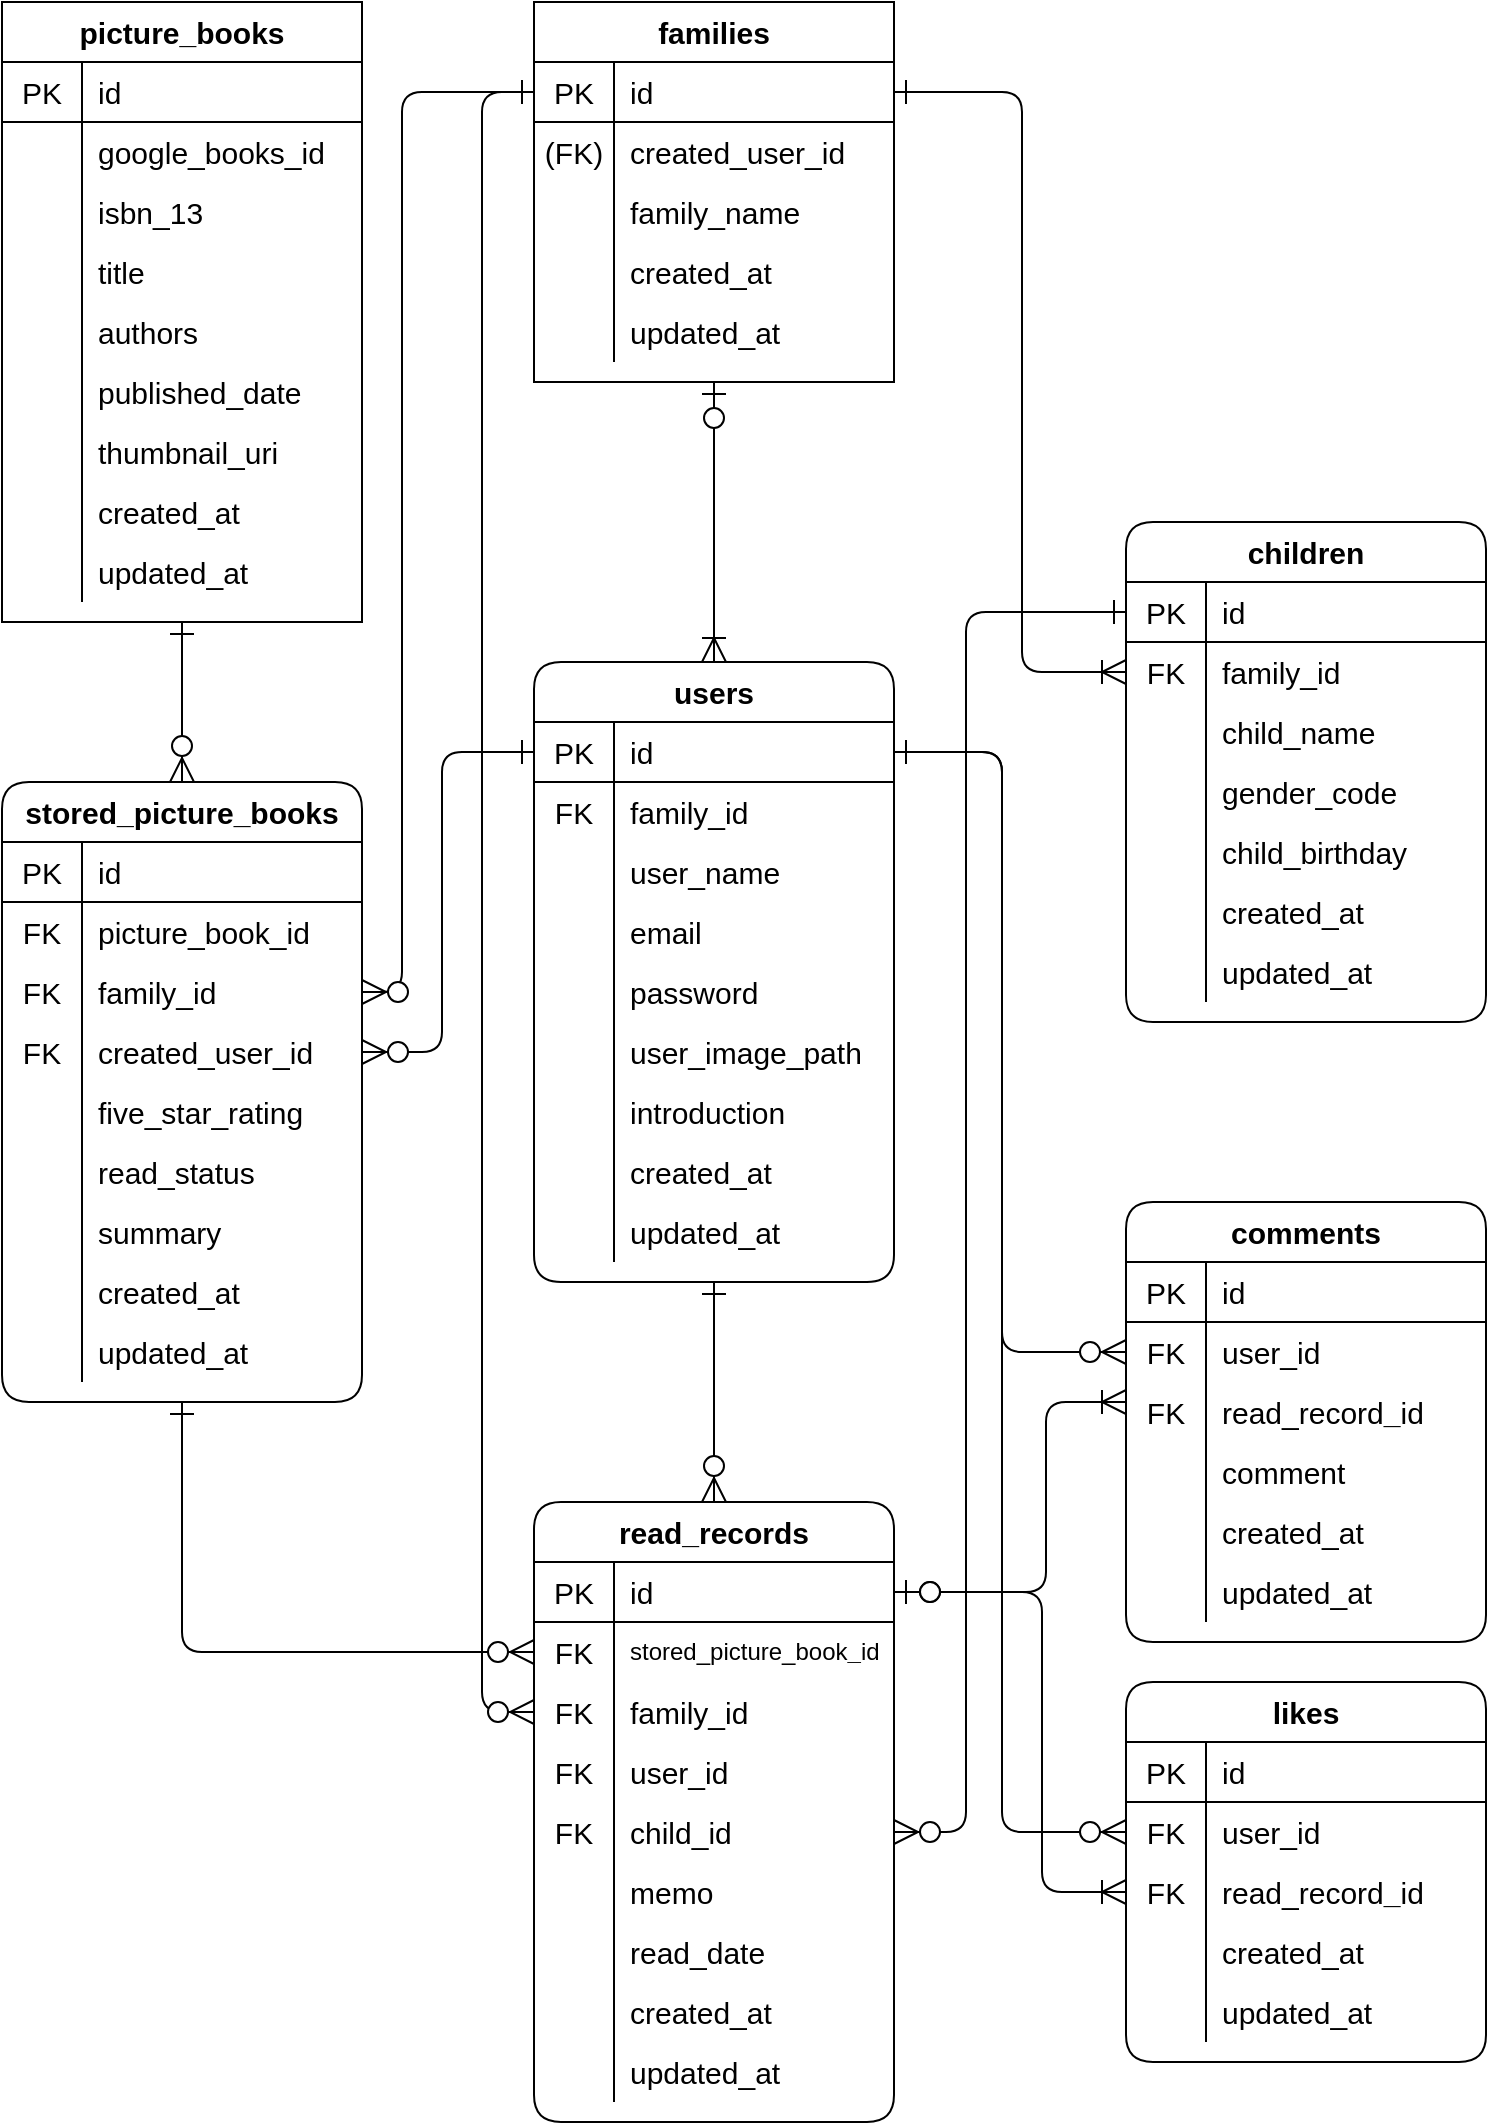 <mxfile version="13.10.0" type="embed">
    <diagram id="hHyzIJQCbXKLRy_B1_yv" name="ページ1">
        <mxGraphModel dx="930" dy="859" grid="1" gridSize="10" guides="1" tooltips="1" connect="1" arrows="1" fold="1" page="1" pageScale="1" pageWidth="827" pageHeight="1169" math="0" shadow="0">
            <root>
                <mxCell id="0"/>
                <mxCell id="1" parent="0"/>
                <mxCell id="288" style="edgeStyle=elbowEdgeStyle;orthogonalLoop=1;jettySize=auto;html=1;startArrow=ERone;startFill=0;endArrow=ERzeroToMany;endFill=1;fontSize=15;endSize=10;startSize=10;" edge="1" parent="1" source="134" target="285">
                    <mxGeometry relative="1" as="geometry">
                        <mxPoint x="300" y="90" as="sourcePoint"/>
                        <mxPoint x="340" y="790" as="targetPoint"/>
                        <Array as="points">
                            <mxPoint x="280" y="500"/>
                        </Array>
                    </mxGeometry>
                </mxCell>
                <mxCell id="133" value="families" style="shape=table;html=1;whiteSpace=wrap;startSize=30;container=1;collapsible=0;childLayout=tableLayout;fixedRows=1;rowLines=0;fontStyle=1;align=center;fontSize=15;rounded=0;" parent="1" vertex="1">
                    <mxGeometry x="306" y="40" width="180" height="190" as="geometry"/>
                </mxCell>
                <mxCell id="134" value="" style="shape=partialRectangle;html=1;whiteSpace=wrap;collapsible=0;dropTarget=0;pointerEvents=0;fillColor=none;top=0;left=0;bottom=1;right=0;points=[[0,0.5],[1,0.5]];portConstraint=eastwest;fontSize=15;rounded=1;" parent="133" vertex="1">
                    <mxGeometry y="30" width="180" height="30" as="geometry"/>
                </mxCell>
                <mxCell id="135" value="PK" style="shape=partialRectangle;html=1;whiteSpace=wrap;connectable=0;fillColor=none;top=0;left=0;bottom=0;right=0;overflow=hidden;fontSize=15;rounded=1;" parent="134" vertex="1">
                    <mxGeometry width="40" height="30" as="geometry"/>
                </mxCell>
                <mxCell id="136" value="id" style="shape=partialRectangle;html=1;whiteSpace=wrap;connectable=0;fillColor=none;top=0;left=0;bottom=0;right=0;align=left;spacingLeft=6;overflow=hidden;fontSize=15;rounded=1;" parent="134" vertex="1">
                    <mxGeometry x="40" width="140" height="30" as="geometry"/>
                </mxCell>
                <mxCell id="212" style="shape=partialRectangle;html=1;whiteSpace=wrap;collapsible=0;dropTarget=0;pointerEvents=0;fillColor=none;top=0;left=0;bottom=0;right=0;points=[[0,0.5],[1,0.5]];portConstraint=eastwest;fontSize=15;rounded=1;" parent="133" vertex="1">
                    <mxGeometry y="60" width="180" height="30" as="geometry"/>
                </mxCell>
                <mxCell id="213" value="&lt;span&gt;(FK)&lt;/span&gt;" style="shape=partialRectangle;html=1;whiteSpace=wrap;connectable=0;fillColor=none;top=0;left=0;bottom=0;right=0;overflow=hidden;fontSize=15;rounded=1;" parent="212" vertex="1">
                    <mxGeometry width="40" height="30" as="geometry"/>
                </mxCell>
                <mxCell id="214" value="created_user_id" style="shape=partialRectangle;html=1;whiteSpace=wrap;connectable=0;fillColor=none;top=0;left=0;bottom=0;right=0;align=left;spacingLeft=6;overflow=hidden;fontSize=15;rounded=1;" parent="212" vertex="1">
                    <mxGeometry x="40" width="140" height="30" as="geometry"/>
                </mxCell>
                <mxCell id="137" value="" style="shape=partialRectangle;html=1;whiteSpace=wrap;collapsible=0;dropTarget=0;pointerEvents=0;fillColor=none;top=0;left=0;bottom=0;right=0;points=[[0,0.5],[1,0.5]];portConstraint=eastwest;fontSize=15;rounded=1;" parent="133" vertex="1">
                    <mxGeometry y="90" width="180" height="30" as="geometry"/>
                </mxCell>
                <mxCell id="138" value="" style="shape=partialRectangle;html=1;whiteSpace=wrap;connectable=0;fillColor=none;top=0;left=0;bottom=0;right=0;overflow=hidden;fontSize=15;rounded=1;" parent="137" vertex="1">
                    <mxGeometry width="40" height="30" as="geometry"/>
                </mxCell>
                <mxCell id="139" value="family_name" style="shape=partialRectangle;html=1;whiteSpace=wrap;connectable=0;fillColor=none;top=0;left=0;bottom=0;right=0;align=left;spacingLeft=6;overflow=hidden;fontSize=15;rounded=1;" parent="137" vertex="1">
                    <mxGeometry x="40" width="140" height="30" as="geometry"/>
                </mxCell>
                <mxCell id="152" style="shape=partialRectangle;html=1;whiteSpace=wrap;collapsible=0;dropTarget=0;pointerEvents=0;fillColor=none;top=0;left=0;bottom=0;right=0;points=[[0,0.5],[1,0.5]];portConstraint=eastwest;fontSize=15;rounded=1;" parent="133" vertex="1">
                    <mxGeometry y="120" width="180" height="30" as="geometry"/>
                </mxCell>
                <mxCell id="153" style="shape=partialRectangle;html=1;whiteSpace=wrap;connectable=0;fillColor=none;top=0;left=0;bottom=0;right=0;overflow=hidden;fontSize=15;rounded=1;" parent="152" vertex="1">
                    <mxGeometry width="40" height="30" as="geometry"/>
                </mxCell>
                <mxCell id="154" value="created_at" style="shape=partialRectangle;html=1;whiteSpace=wrap;connectable=0;fillColor=none;top=0;left=0;bottom=0;right=0;align=left;spacingLeft=6;overflow=hidden;fontSize=15;rounded=1;" parent="152" vertex="1">
                    <mxGeometry x="40" width="140" height="30" as="geometry"/>
                </mxCell>
                <mxCell id="155" style="shape=partialRectangle;html=1;whiteSpace=wrap;collapsible=0;dropTarget=0;pointerEvents=0;fillColor=none;top=0;left=0;bottom=0;right=0;points=[[0,0.5],[1,0.5]];portConstraint=eastwest;fontSize=15;rounded=1;" parent="133" vertex="1">
                    <mxGeometry y="150" width="180" height="30" as="geometry"/>
                </mxCell>
                <mxCell id="156" style="shape=partialRectangle;html=1;whiteSpace=wrap;connectable=0;fillColor=none;top=0;left=0;bottom=0;right=0;overflow=hidden;fontSize=15;rounded=1;" parent="155" vertex="1">
                    <mxGeometry width="40" height="30" as="geometry"/>
                </mxCell>
                <mxCell id="157" value="updated_at" style="shape=partialRectangle;html=1;whiteSpace=wrap;connectable=0;fillColor=none;top=0;left=0;bottom=0;right=0;align=left;spacingLeft=6;overflow=hidden;fontSize=15;rounded=1;" parent="155" vertex="1">
                    <mxGeometry x="40" width="140" height="30" as="geometry"/>
                </mxCell>
                <mxCell id="16" value="picture_books" style="shape=table;html=1;whiteSpace=wrap;startSize=30;container=1;collapsible=0;childLayout=tableLayout;fixedRows=1;rowLines=0;fontStyle=1;align=center;fontSize=15;rounded=0;shadow=0;" parent="1" vertex="1">
                    <mxGeometry x="40" y="40" width="180" height="310" as="geometry"/>
                </mxCell>
                <mxCell id="17" value="" style="shape=partialRectangle;html=1;whiteSpace=wrap;collapsible=0;dropTarget=0;pointerEvents=0;fillColor=none;top=0;left=0;bottom=1;right=0;points=[[0,0.5],[1,0.5]];portConstraint=eastwest;fontSize=15;rounded=1;" parent="16" vertex="1">
                    <mxGeometry y="30" width="180" height="30" as="geometry"/>
                </mxCell>
                <mxCell id="18" value="PK" style="shape=partialRectangle;html=1;whiteSpace=wrap;connectable=0;fillColor=none;top=0;left=0;bottom=0;right=0;overflow=hidden;fontSize=15;rounded=1;" parent="17" vertex="1">
                    <mxGeometry width="40" height="30" as="geometry"/>
                </mxCell>
                <mxCell id="19" value="id" style="shape=partialRectangle;html=1;whiteSpace=wrap;connectable=0;fillColor=none;top=0;left=0;bottom=0;right=0;align=left;spacingLeft=6;overflow=hidden;fontSize=15;rounded=1;" parent="17" vertex="1">
                    <mxGeometry x="40" width="140" height="30" as="geometry"/>
                </mxCell>
                <mxCell id="20" value="" style="shape=partialRectangle;html=1;whiteSpace=wrap;collapsible=0;dropTarget=0;pointerEvents=0;fillColor=none;top=0;left=0;bottom=0;right=0;points=[[0,0.5],[1,0.5]];portConstraint=eastwest;fontSize=15;rounded=1;" parent="16" vertex="1">
                    <mxGeometry y="60" width="180" height="30" as="geometry"/>
                </mxCell>
                <mxCell id="21" value="" style="shape=partialRectangle;html=1;whiteSpace=wrap;connectable=0;fillColor=none;top=0;left=0;bottom=0;right=0;overflow=hidden;fontSize=15;rounded=1;" parent="20" vertex="1">
                    <mxGeometry width="40" height="30" as="geometry"/>
                </mxCell>
                <mxCell id="22" value="google_books_id" style="shape=partialRectangle;html=1;whiteSpace=wrap;connectable=0;fillColor=none;top=0;left=0;bottom=0;right=0;align=left;spacingLeft=6;overflow=hidden;fontSize=15;rounded=1;" parent="20" vertex="1">
                    <mxGeometry x="40" width="140" height="30" as="geometry"/>
                </mxCell>
                <mxCell id="275" style="shape=partialRectangle;html=1;whiteSpace=wrap;collapsible=0;dropTarget=0;pointerEvents=0;fillColor=none;top=0;left=0;bottom=0;right=0;points=[[0,0.5],[1,0.5]];portConstraint=eastwest;fontSize=15;rounded=1;" parent="16" vertex="1">
                    <mxGeometry y="90" width="180" height="30" as="geometry"/>
                </mxCell>
                <mxCell id="276" style="shape=partialRectangle;html=1;whiteSpace=wrap;connectable=0;fillColor=none;top=0;left=0;bottom=0;right=0;overflow=hidden;fontSize=15;rounded=1;" parent="275" vertex="1">
                    <mxGeometry width="40" height="30" as="geometry"/>
                </mxCell>
                <mxCell id="277" value="isbn_13" style="shape=partialRectangle;html=1;whiteSpace=wrap;connectable=0;fillColor=none;top=0;left=0;bottom=0;right=0;align=left;spacingLeft=6;overflow=hidden;fontSize=15;rounded=1;" parent="275" vertex="1">
                    <mxGeometry x="40" width="140" height="30" as="geometry"/>
                </mxCell>
                <mxCell id="23" value="" style="shape=partialRectangle;html=1;whiteSpace=wrap;collapsible=0;dropTarget=0;pointerEvents=0;fillColor=none;top=0;left=0;bottom=0;right=0;points=[[0,0.5],[1,0.5]];portConstraint=eastwest;fontSize=15;rounded=1;" parent="16" vertex="1">
                    <mxGeometry y="120" width="180" height="30" as="geometry"/>
                </mxCell>
                <mxCell id="24" value="" style="shape=partialRectangle;html=1;whiteSpace=wrap;connectable=0;fillColor=none;top=0;left=0;bottom=0;right=0;overflow=hidden;fontSize=15;rounded=1;" parent="23" vertex="1">
                    <mxGeometry width="40" height="30" as="geometry"/>
                </mxCell>
                <mxCell id="25" value="title" style="shape=partialRectangle;html=1;whiteSpace=wrap;connectable=0;fillColor=none;top=0;left=0;bottom=0;right=0;align=left;spacingLeft=6;overflow=hidden;fontSize=15;rounded=1;" parent="23" vertex="1">
                    <mxGeometry x="40" width="140" height="30" as="geometry"/>
                </mxCell>
                <mxCell id="35" style="shape=partialRectangle;html=1;whiteSpace=wrap;collapsible=0;dropTarget=0;pointerEvents=0;fillColor=none;top=0;left=0;bottom=0;right=0;points=[[0,0.5],[1,0.5]];portConstraint=eastwest;fontSize=15;rounded=1;" parent="16" vertex="1">
                    <mxGeometry y="150" width="180" height="30" as="geometry"/>
                </mxCell>
                <mxCell id="36" style="shape=partialRectangle;html=1;whiteSpace=wrap;connectable=0;fillColor=none;top=0;left=0;bottom=0;right=0;overflow=hidden;fontSize=15;rounded=1;" parent="35" vertex="1">
                    <mxGeometry width="40" height="30" as="geometry"/>
                </mxCell>
                <mxCell id="37" value="authors" style="shape=partialRectangle;html=1;whiteSpace=wrap;connectable=0;fillColor=none;top=0;left=0;bottom=0;right=0;align=left;spacingLeft=6;overflow=hidden;fontSize=15;rounded=1;" parent="35" vertex="1">
                    <mxGeometry x="40" width="140" height="30" as="geometry"/>
                </mxCell>
                <mxCell id="32" style="shape=partialRectangle;html=1;whiteSpace=wrap;collapsible=0;dropTarget=0;pointerEvents=0;fillColor=none;top=0;left=0;bottom=0;right=0;points=[[0,0.5],[1,0.5]];portConstraint=eastwest;fontSize=15;rounded=1;" parent="16" vertex="1">
                    <mxGeometry y="180" width="180" height="30" as="geometry"/>
                </mxCell>
                <mxCell id="33" style="shape=partialRectangle;html=1;whiteSpace=wrap;connectable=0;fillColor=none;top=0;left=0;bottom=0;right=0;overflow=hidden;fontSize=15;rounded=1;" parent="32" vertex="1">
                    <mxGeometry width="40" height="30" as="geometry"/>
                </mxCell>
                <mxCell id="34" value="published_date" style="shape=partialRectangle;html=1;whiteSpace=wrap;connectable=0;fillColor=none;top=0;left=0;bottom=0;right=0;align=left;spacingLeft=6;overflow=hidden;fontSize=15;rounded=1;" parent="32" vertex="1">
                    <mxGeometry x="40" width="140" height="30" as="geometry"/>
                </mxCell>
                <mxCell id="29" style="shape=partialRectangle;html=1;whiteSpace=wrap;collapsible=0;dropTarget=0;pointerEvents=0;fillColor=none;top=0;left=0;bottom=0;right=0;points=[[0,0.5],[1,0.5]];portConstraint=eastwest;fontSize=15;rounded=1;" parent="16" vertex="1">
                    <mxGeometry y="210" width="180" height="30" as="geometry"/>
                </mxCell>
                <mxCell id="30" style="shape=partialRectangle;html=1;whiteSpace=wrap;connectable=0;fillColor=none;top=0;left=0;bottom=0;right=0;overflow=hidden;fontSize=15;rounded=1;" parent="29" vertex="1">
                    <mxGeometry width="40" height="30" as="geometry"/>
                </mxCell>
                <mxCell id="31" value="thumbnail_uri" style="shape=partialRectangle;html=1;whiteSpace=wrap;connectable=0;fillColor=none;top=0;left=0;bottom=0;right=0;align=left;spacingLeft=6;overflow=hidden;fontSize=15;rounded=1;" parent="29" vertex="1">
                    <mxGeometry x="40" width="140" height="30" as="geometry"/>
                </mxCell>
                <mxCell id="38" style="shape=partialRectangle;html=1;whiteSpace=wrap;collapsible=0;dropTarget=0;pointerEvents=0;fillColor=none;top=0;left=0;bottom=0;right=0;points=[[0,0.5],[1,0.5]];portConstraint=eastwest;fontSize=15;rounded=1;" parent="16" vertex="1">
                    <mxGeometry y="240" width="180" height="30" as="geometry"/>
                </mxCell>
                <mxCell id="39" style="shape=partialRectangle;html=1;whiteSpace=wrap;connectable=0;fillColor=none;top=0;left=0;bottom=0;right=0;overflow=hidden;fontSize=15;rounded=1;" parent="38" vertex="1">
                    <mxGeometry width="40" height="30" as="geometry"/>
                </mxCell>
                <mxCell id="40" value="created_at" style="shape=partialRectangle;html=1;whiteSpace=wrap;connectable=0;fillColor=none;top=0;left=0;bottom=0;right=0;align=left;spacingLeft=6;overflow=hidden;fontSize=15;rounded=1;" parent="38" vertex="1">
                    <mxGeometry x="40" width="140" height="30" as="geometry"/>
                </mxCell>
                <mxCell id="41" style="shape=partialRectangle;html=1;whiteSpace=wrap;collapsible=0;dropTarget=0;pointerEvents=0;fillColor=none;top=0;left=0;bottom=0;right=0;points=[[0,0.5],[1,0.5]];portConstraint=eastwest;fontSize=15;rounded=1;" parent="16" vertex="1">
                    <mxGeometry y="270" width="180" height="30" as="geometry"/>
                </mxCell>
                <mxCell id="42" style="shape=partialRectangle;html=1;whiteSpace=wrap;connectable=0;fillColor=none;top=0;left=0;bottom=0;right=0;overflow=hidden;fontSize=15;rounded=1;" parent="41" vertex="1">
                    <mxGeometry width="40" height="30" as="geometry"/>
                </mxCell>
                <mxCell id="43" value="updated_at" style="shape=partialRectangle;html=1;whiteSpace=wrap;connectable=0;fillColor=none;top=0;left=0;bottom=0;right=0;align=left;spacingLeft=6;overflow=hidden;fontSize=15;rounded=1;" parent="41" vertex="1">
                    <mxGeometry x="40" width="140" height="30" as="geometry"/>
                </mxCell>
                <mxCell id="207" value="" style="edgeStyle=elbowEdgeStyle;orthogonalLoop=1;jettySize=auto;html=1;startArrow=ERone;startFill=0;endArrow=ERzeroToMany;endFill=1;entryX=0;entryY=0.5;entryDx=0;entryDy=0;fontSize=15;endSize=10;startSize=10;exitX=0.5;exitY=1;exitDx=0;exitDy=0;" parent="1" source="73" target="189" edge="1">
                    <mxGeometry relative="1" as="geometry">
                        <Array as="points">
                            <mxPoint x="130" y="870"/>
                        </Array>
                    </mxGeometry>
                </mxCell>
                <mxCell id="48" value="users" style="shape=table;html=1;whiteSpace=wrap;startSize=30;container=1;collapsible=0;childLayout=tableLayout;fixedRows=1;rowLines=0;fontStyle=1;align=center;fontSize=15;rounded=1;" parent="1" vertex="1">
                    <mxGeometry x="306" y="370" width="180" height="310" as="geometry"/>
                </mxCell>
                <mxCell id="49" value="" style="shape=partialRectangle;html=1;whiteSpace=wrap;collapsible=0;dropTarget=0;pointerEvents=0;fillColor=none;top=0;left=0;bottom=1;right=0;points=[[0,0.5],[1,0.5]];portConstraint=eastwest;fontSize=15;rounded=1;" parent="48" vertex="1">
                    <mxGeometry y="30" width="180" height="30" as="geometry"/>
                </mxCell>
                <mxCell id="50" value="PK" style="shape=partialRectangle;html=1;whiteSpace=wrap;connectable=0;fillColor=none;top=0;left=0;bottom=0;right=0;overflow=hidden;fontSize=15;rounded=1;" parent="49" vertex="1">
                    <mxGeometry width="40" height="30" as="geometry"/>
                </mxCell>
                <mxCell id="51" value="id" style="shape=partialRectangle;html=1;whiteSpace=wrap;connectable=0;fillColor=none;top=0;left=0;bottom=0;right=0;align=left;spacingLeft=6;overflow=hidden;fontSize=15;rounded=1;" parent="49" vertex="1">
                    <mxGeometry x="40" width="140" height="30" as="geometry"/>
                </mxCell>
                <mxCell id="52" value="" style="shape=partialRectangle;html=1;whiteSpace=wrap;collapsible=0;dropTarget=0;pointerEvents=0;fillColor=none;top=0;left=0;bottom=0;right=0;points=[[0,0.5],[1,0.5]];portConstraint=eastwest;fontSize=15;rounded=1;" parent="48" vertex="1">
                    <mxGeometry y="60" width="180" height="30" as="geometry"/>
                </mxCell>
                <mxCell id="53" value="FK" style="shape=partialRectangle;html=1;whiteSpace=wrap;connectable=0;fillColor=none;top=0;left=0;bottom=0;right=0;overflow=hidden;fontSize=15;rounded=1;" parent="52" vertex="1">
                    <mxGeometry width="40" height="30" as="geometry"/>
                </mxCell>
                <mxCell id="54" value="family_id" style="shape=partialRectangle;html=1;whiteSpace=wrap;connectable=0;fillColor=none;top=0;left=0;bottom=0;right=0;align=left;spacingLeft=6;overflow=hidden;fontSize=15;rounded=1;" parent="52" vertex="1">
                    <mxGeometry x="40" width="140" height="30" as="geometry"/>
                </mxCell>
                <mxCell id="209" style="shape=partialRectangle;html=1;whiteSpace=wrap;collapsible=0;dropTarget=0;pointerEvents=0;fillColor=none;top=0;left=0;bottom=0;right=0;points=[[0,0.5],[1,0.5]];portConstraint=eastwest;fontSize=15;rounded=1;" parent="48" vertex="1">
                    <mxGeometry y="90" width="180" height="30" as="geometry"/>
                </mxCell>
                <mxCell id="210" style="shape=partialRectangle;html=1;whiteSpace=wrap;connectable=0;fillColor=none;top=0;left=0;bottom=0;right=0;overflow=hidden;fontSize=15;rounded=1;" parent="209" vertex="1">
                    <mxGeometry width="40" height="30" as="geometry"/>
                </mxCell>
                <mxCell id="211" value="&lt;span&gt;user_name&lt;/span&gt;" style="shape=partialRectangle;html=1;whiteSpace=wrap;connectable=0;fillColor=none;top=0;left=0;bottom=0;right=0;align=left;spacingLeft=6;overflow=hidden;fontSize=15;rounded=1;" parent="209" vertex="1">
                    <mxGeometry x="40" width="140" height="30" as="geometry"/>
                </mxCell>
                <mxCell id="55" value="" style="shape=partialRectangle;html=1;whiteSpace=wrap;collapsible=0;dropTarget=0;pointerEvents=0;fillColor=none;top=0;left=0;bottom=0;right=0;points=[[0,0.5],[1,0.5]];portConstraint=eastwest;fontSize=15;rounded=1;" parent="48" vertex="1">
                    <mxGeometry y="120" width="180" height="30" as="geometry"/>
                </mxCell>
                <mxCell id="56" value="" style="shape=partialRectangle;html=1;whiteSpace=wrap;connectable=0;fillColor=none;top=0;left=0;bottom=0;right=0;overflow=hidden;fontSize=15;rounded=1;" parent="55" vertex="1">
                    <mxGeometry width="40" height="30" as="geometry"/>
                </mxCell>
                <mxCell id="57" value="email" style="shape=partialRectangle;html=1;whiteSpace=wrap;connectable=0;fillColor=none;top=0;left=0;bottom=0;right=0;align=left;spacingLeft=6;overflow=hidden;fontSize=15;rounded=1;" parent="55" vertex="1">
                    <mxGeometry x="40" width="140" height="30" as="geometry"/>
                </mxCell>
                <mxCell id="58" style="shape=partialRectangle;html=1;whiteSpace=wrap;collapsible=0;dropTarget=0;pointerEvents=0;fillColor=none;top=0;left=0;bottom=0;right=0;points=[[0,0.5],[1,0.5]];portConstraint=eastwest;fontSize=15;rounded=1;" parent="48" vertex="1">
                    <mxGeometry y="150" width="180" height="30" as="geometry"/>
                </mxCell>
                <mxCell id="59" style="shape=partialRectangle;html=1;whiteSpace=wrap;connectable=0;fillColor=none;top=0;left=0;bottom=0;right=0;overflow=hidden;fontSize=15;rounded=1;" parent="58" vertex="1">
                    <mxGeometry width="40" height="30" as="geometry"/>
                </mxCell>
                <mxCell id="60" value="password" style="shape=partialRectangle;html=1;whiteSpace=wrap;connectable=0;fillColor=none;top=0;left=0;bottom=0;right=0;align=left;spacingLeft=6;overflow=hidden;fontSize=15;rounded=1;" parent="58" vertex="1">
                    <mxGeometry x="40" width="140" height="30" as="geometry"/>
                </mxCell>
                <mxCell id="64" style="shape=partialRectangle;html=1;whiteSpace=wrap;collapsible=0;dropTarget=0;pointerEvents=0;fillColor=none;top=0;left=0;bottom=0;right=0;points=[[0,0.5],[1,0.5]];portConstraint=eastwest;fontSize=15;rounded=1;" parent="48" vertex="1">
                    <mxGeometry y="180" width="180" height="30" as="geometry"/>
                </mxCell>
                <mxCell id="65" style="shape=partialRectangle;html=1;whiteSpace=wrap;connectable=0;fillColor=none;top=0;left=0;bottom=0;right=0;overflow=hidden;fontSize=15;rounded=1;" parent="64" vertex="1">
                    <mxGeometry width="40" height="30" as="geometry"/>
                </mxCell>
                <mxCell id="66" value="user_image_path" style="shape=partialRectangle;html=1;whiteSpace=wrap;connectable=0;fillColor=none;top=0;left=0;bottom=0;right=0;align=left;spacingLeft=6;overflow=hidden;fontSize=15;rounded=1;" parent="64" vertex="1">
                    <mxGeometry x="40" width="140" height="30" as="geometry"/>
                </mxCell>
                <mxCell id="61" style="shape=partialRectangle;html=1;whiteSpace=wrap;collapsible=0;dropTarget=0;pointerEvents=0;fillColor=none;top=0;left=0;bottom=0;right=0;points=[[0,0.5],[1,0.5]];portConstraint=eastwest;fontSize=15;rounded=1;" parent="48" vertex="1">
                    <mxGeometry y="210" width="180" height="30" as="geometry"/>
                </mxCell>
                <mxCell id="62" style="shape=partialRectangle;html=1;whiteSpace=wrap;connectable=0;fillColor=none;top=0;left=0;bottom=0;right=0;overflow=hidden;fontSize=15;rounded=1;" parent="61" vertex="1">
                    <mxGeometry width="40" height="30" as="geometry"/>
                </mxCell>
                <mxCell id="63" value="introduction" style="shape=partialRectangle;html=1;whiteSpace=wrap;connectable=0;fillColor=none;top=0;left=0;bottom=0;right=0;align=left;spacingLeft=6;overflow=hidden;fontSize=15;rounded=1;" parent="61" vertex="1">
                    <mxGeometry x="40" width="140" height="30" as="geometry"/>
                </mxCell>
                <mxCell id="67" style="shape=partialRectangle;html=1;whiteSpace=wrap;collapsible=0;dropTarget=0;pointerEvents=0;fillColor=none;top=0;left=0;bottom=0;right=0;points=[[0,0.5],[1,0.5]];portConstraint=eastwest;fontSize=15;rounded=1;" parent="48" vertex="1">
                    <mxGeometry y="240" width="180" height="30" as="geometry"/>
                </mxCell>
                <mxCell id="68" style="shape=partialRectangle;html=1;whiteSpace=wrap;connectable=0;fillColor=none;top=0;left=0;bottom=0;right=0;overflow=hidden;fontSize=15;rounded=1;" parent="67" vertex="1">
                    <mxGeometry width="40" height="30" as="geometry"/>
                </mxCell>
                <mxCell id="69" value="created_at" style="shape=partialRectangle;html=1;whiteSpace=wrap;connectable=0;fillColor=none;top=0;left=0;bottom=0;right=0;align=left;spacingLeft=6;overflow=hidden;fontSize=15;rounded=1;" parent="67" vertex="1">
                    <mxGeometry x="40" width="140" height="30" as="geometry"/>
                </mxCell>
                <mxCell id="70" style="shape=partialRectangle;html=1;whiteSpace=wrap;collapsible=0;dropTarget=0;pointerEvents=0;fillColor=none;top=0;left=0;bottom=0;right=0;points=[[0,0.5],[1,0.5]];portConstraint=eastwest;fontSize=15;rounded=1;" parent="48" vertex="1">
                    <mxGeometry y="270" width="180" height="30" as="geometry"/>
                </mxCell>
                <mxCell id="71" style="shape=partialRectangle;html=1;whiteSpace=wrap;connectable=0;fillColor=none;top=0;left=0;bottom=0;right=0;overflow=hidden;fontSize=15;rounded=1;" parent="70" vertex="1">
                    <mxGeometry width="40" height="30" as="geometry"/>
                </mxCell>
                <mxCell id="72" value="updated_at" style="shape=partialRectangle;html=1;whiteSpace=wrap;connectable=0;fillColor=none;top=0;left=0;bottom=0;right=0;align=left;spacingLeft=6;overflow=hidden;fontSize=15;rounded=1;" parent="70" vertex="1">
                    <mxGeometry x="40" width="140" height="30" as="geometry"/>
                </mxCell>
                <mxCell id="73" value="stored_picture_books" style="shape=table;html=1;whiteSpace=wrap;startSize=30;container=1;collapsible=0;childLayout=tableLayout;fixedRows=1;rowLines=0;fontStyle=1;align=center;fontSize=15;rounded=1;" parent="1" vertex="1">
                    <mxGeometry x="40" y="430" width="180" height="310" as="geometry"/>
                </mxCell>
                <mxCell id="74" value="" style="shape=partialRectangle;html=1;whiteSpace=wrap;collapsible=0;dropTarget=0;pointerEvents=0;fillColor=none;top=0;left=0;bottom=1;right=0;points=[[0,0.5],[1,0.5]];portConstraint=eastwest;fontSize=15;rounded=1;" parent="73" vertex="1">
                    <mxGeometry y="30" width="180" height="30" as="geometry"/>
                </mxCell>
                <mxCell id="75" value="PK" style="shape=partialRectangle;html=1;whiteSpace=wrap;connectable=0;fillColor=none;top=0;left=0;bottom=0;right=0;overflow=hidden;fontSize=15;rounded=1;" parent="74" vertex="1">
                    <mxGeometry width="40" height="30" as="geometry"/>
                </mxCell>
                <mxCell id="76" value="id" style="shape=partialRectangle;html=1;whiteSpace=wrap;connectable=0;fillColor=none;top=0;left=0;bottom=0;right=0;align=left;spacingLeft=6;overflow=hidden;fontSize=15;rounded=1;" parent="74" vertex="1">
                    <mxGeometry x="40" width="140" height="30" as="geometry"/>
                </mxCell>
                <mxCell id="80" value="" style="shape=partialRectangle;html=1;whiteSpace=wrap;collapsible=0;dropTarget=0;pointerEvents=0;fillColor=none;top=0;left=0;bottom=0;right=0;points=[[0,0.5],[1,0.5]];portConstraint=eastwest;fontSize=15;rounded=1;" parent="73" vertex="1">
                    <mxGeometry y="60" width="180" height="30" as="geometry"/>
                </mxCell>
                <mxCell id="81" value="FK" style="shape=partialRectangle;html=1;whiteSpace=wrap;connectable=0;fillColor=none;top=0;left=0;bottom=0;right=0;overflow=hidden;fontSize=15;rounded=1;" parent="80" vertex="1">
                    <mxGeometry width="40" height="30" as="geometry"/>
                </mxCell>
                <mxCell id="82" value="&lt;meta charset=&quot;utf-8&quot; style=&quot;font-size: 15px;&quot;&gt;picture_book_id" style="shape=partialRectangle;html=1;whiteSpace=wrap;connectable=0;fillColor=none;top=0;left=0;bottom=0;right=0;align=left;spacingLeft=6;overflow=hidden;fontSize=15;rounded=1;" parent="80" vertex="1">
                    <mxGeometry x="40" width="140" height="30" as="geometry"/>
                </mxCell>
                <mxCell id="77" value="" style="shape=partialRectangle;html=1;whiteSpace=wrap;collapsible=0;dropTarget=0;pointerEvents=0;fillColor=none;top=0;left=0;bottom=0;right=0;points=[[0,0.5],[1,0.5]];portConstraint=eastwest;fontSize=15;rounded=1;" parent="73" vertex="1">
                    <mxGeometry y="90" width="180" height="30" as="geometry"/>
                </mxCell>
                <mxCell id="78" value="FK" style="shape=partialRectangle;html=1;whiteSpace=wrap;connectable=0;fillColor=none;top=0;left=0;bottom=0;right=0;overflow=hidden;fontSize=15;rounded=1;" parent="77" vertex="1">
                    <mxGeometry width="40" height="30" as="geometry"/>
                </mxCell>
                <mxCell id="79" value="family_id" style="shape=partialRectangle;html=1;whiteSpace=wrap;connectable=0;fillColor=none;top=0;left=0;bottom=0;right=0;align=left;spacingLeft=6;overflow=hidden;fontSize=15;rounded=1;" parent="77" vertex="1">
                    <mxGeometry x="40" width="140" height="30" as="geometry"/>
                </mxCell>
                <mxCell id="278" style="shape=partialRectangle;html=1;whiteSpace=wrap;collapsible=0;dropTarget=0;pointerEvents=0;fillColor=none;top=0;left=0;bottom=0;right=0;points=[[0,0.5],[1,0.5]];portConstraint=eastwest;fontSize=15;rounded=1;" vertex="1" parent="73">
                    <mxGeometry y="120" width="180" height="30" as="geometry"/>
                </mxCell>
                <mxCell id="279" value="FK" style="shape=partialRectangle;html=1;whiteSpace=wrap;connectable=0;fillColor=none;top=0;left=0;bottom=0;right=0;overflow=hidden;fontSize=15;rounded=1;" vertex="1" parent="278">
                    <mxGeometry width="40" height="30" as="geometry"/>
                </mxCell>
                <mxCell id="280" value="created_user_id" style="shape=partialRectangle;html=1;whiteSpace=wrap;connectable=0;fillColor=none;top=0;left=0;bottom=0;right=0;align=left;spacingLeft=6;overflow=hidden;fontSize=15;rounded=1;" vertex="1" parent="278">
                    <mxGeometry x="40" width="140" height="30" as="geometry"/>
                </mxCell>
                <mxCell id="83" style="shape=partialRectangle;html=1;whiteSpace=wrap;collapsible=0;dropTarget=0;pointerEvents=0;fillColor=none;top=0;left=0;bottom=0;right=0;points=[[0,0.5],[1,0.5]];portConstraint=eastwest;fontSize=15;rounded=1;" parent="73" vertex="1">
                    <mxGeometry y="150" width="180" height="30" as="geometry"/>
                </mxCell>
                <mxCell id="84" style="shape=partialRectangle;html=1;whiteSpace=wrap;connectable=0;fillColor=none;top=0;left=0;bottom=0;right=0;overflow=hidden;fontSize=15;rounded=1;" parent="83" vertex="1">
                    <mxGeometry width="40" height="30" as="geometry"/>
                </mxCell>
                <mxCell id="85" value="&lt;meta charset=&quot;utf-8&quot; style=&quot;font-size: 15px;&quot;&gt;five_star_rating" style="shape=partialRectangle;html=1;whiteSpace=wrap;connectable=0;fillColor=none;top=0;left=0;bottom=0;right=0;align=left;spacingLeft=6;overflow=hidden;fontSize=15;rounded=1;" parent="83" vertex="1">
                    <mxGeometry x="40" width="140" height="30" as="geometry"/>
                </mxCell>
                <mxCell id="86" style="shape=partialRectangle;html=1;whiteSpace=wrap;collapsible=0;dropTarget=0;pointerEvents=0;fillColor=none;top=0;left=0;bottom=0;right=0;points=[[0,0.5],[1,0.5]];portConstraint=eastwest;fontSize=15;rounded=1;" parent="73" vertex="1">
                    <mxGeometry y="180" width="180" height="30" as="geometry"/>
                </mxCell>
                <mxCell id="87" style="shape=partialRectangle;html=1;whiteSpace=wrap;connectable=0;fillColor=none;top=0;left=0;bottom=0;right=0;overflow=hidden;fontSize=15;rounded=1;" parent="86" vertex="1">
                    <mxGeometry width="40" height="30" as="geometry"/>
                </mxCell>
                <mxCell id="88" value="&lt;meta charset=&quot;utf-8&quot; style=&quot;font-size: 15px;&quot;&gt;read_status" style="shape=partialRectangle;html=1;whiteSpace=wrap;connectable=0;fillColor=none;top=0;left=0;bottom=0;right=0;align=left;spacingLeft=6;overflow=hidden;fontSize=15;rounded=1;" parent="86" vertex="1">
                    <mxGeometry x="40" width="140" height="30" as="geometry"/>
                </mxCell>
                <mxCell id="98" style="shape=partialRectangle;html=1;whiteSpace=wrap;collapsible=0;dropTarget=0;pointerEvents=0;fillColor=none;top=0;left=0;bottom=0;right=0;points=[[0,0.5],[1,0.5]];portConstraint=eastwest;fontSize=15;rounded=1;" parent="73" vertex="1">
                    <mxGeometry y="210" width="180" height="30" as="geometry"/>
                </mxCell>
                <mxCell id="99" style="shape=partialRectangle;html=1;whiteSpace=wrap;connectable=0;fillColor=none;top=0;left=0;bottom=0;right=0;overflow=hidden;fontSize=15;rounded=1;" parent="98" vertex="1">
                    <mxGeometry width="40" height="30" as="geometry"/>
                </mxCell>
                <mxCell id="100" value="&lt;meta charset=&quot;utf-8&quot; style=&quot;font-size: 15px;&quot;&gt;summary" style="shape=partialRectangle;html=1;whiteSpace=wrap;connectable=0;fillColor=none;top=0;left=0;bottom=0;right=0;align=left;spacingLeft=6;overflow=hidden;fontSize=15;rounded=1;" parent="98" vertex="1">
                    <mxGeometry x="40" width="140" height="30" as="geometry"/>
                </mxCell>
                <mxCell id="101" style="shape=partialRectangle;html=1;whiteSpace=wrap;collapsible=0;dropTarget=0;pointerEvents=0;fillColor=none;top=0;left=0;bottom=0;right=0;points=[[0,0.5],[1,0.5]];portConstraint=eastwest;fontSize=15;rounded=1;" parent="73" vertex="1">
                    <mxGeometry y="240" width="180" height="30" as="geometry"/>
                </mxCell>
                <mxCell id="102" style="shape=partialRectangle;html=1;whiteSpace=wrap;connectable=0;fillColor=none;top=0;left=0;bottom=0;right=0;overflow=hidden;fontSize=15;rounded=1;" parent="101" vertex="1">
                    <mxGeometry width="40" height="30" as="geometry"/>
                </mxCell>
                <mxCell id="103" value="&lt;meta charset=&quot;utf-8&quot; style=&quot;font-size: 15px;&quot;&gt;created_at" style="shape=partialRectangle;html=1;whiteSpace=wrap;connectable=0;fillColor=none;top=0;left=0;bottom=0;right=0;align=left;spacingLeft=6;overflow=hidden;fontSize=15;rounded=1;" parent="101" vertex="1">
                    <mxGeometry x="40" width="140" height="30" as="geometry"/>
                </mxCell>
                <mxCell id="95" style="shape=partialRectangle;html=1;whiteSpace=wrap;collapsible=0;dropTarget=0;pointerEvents=0;fillColor=none;top=0;left=0;bottom=0;right=0;points=[[0,0.5],[1,0.5]];portConstraint=eastwest;fontSize=15;rounded=1;" parent="73" vertex="1">
                    <mxGeometry y="270" width="180" height="30" as="geometry"/>
                </mxCell>
                <mxCell id="96" style="shape=partialRectangle;html=1;whiteSpace=wrap;connectable=0;fillColor=none;top=0;left=0;bottom=0;right=0;overflow=hidden;fontSize=15;rounded=1;" parent="95" vertex="1">
                    <mxGeometry width="40" height="30" as="geometry"/>
                </mxCell>
                <mxCell id="97" value="updated_at" style="shape=partialRectangle;html=1;whiteSpace=wrap;connectable=0;fillColor=none;top=0;left=0;bottom=0;right=0;align=left;spacingLeft=6;overflow=hidden;fontSize=15;rounded=1;" parent="95" vertex="1">
                    <mxGeometry x="40" width="140" height="30" as="geometry"/>
                </mxCell>
                <mxCell id="131" style="edgeStyle=elbowEdgeStyle;orthogonalLoop=1;jettySize=auto;html=1;startArrow=ERzeroToMany;startFill=1;endArrow=ERone;endFill=0;fontSize=15;endSize=10;startSize=10;" parent="1" source="77" target="134" edge="1">
                    <mxGeometry relative="1" as="geometry">
                        <mxPoint x="620" y="270" as="targetPoint"/>
                        <mxPoint x="280" y="490" as="sourcePoint"/>
                        <Array as="points">
                            <mxPoint x="240" y="320"/>
                        </Array>
                    </mxGeometry>
                </mxCell>
                <mxCell id="132" style="edgeStyle=elbowEdgeStyle;orthogonalLoop=1;jettySize=auto;html=1;startArrow=ERzeroToMany;startFill=1;endArrow=ERone;endFill=0;fontSize=15;endSize=10;startSize=10;elbow=vertical;exitX=0.5;exitY=0;exitDx=0;exitDy=0;entryX=0.5;entryY=1;entryDx=0;entryDy=0;" parent="1" source="73" target="16" edge="1">
                    <mxGeometry relative="1" as="geometry">
                        <mxPoint x="130" y="440" as="targetPoint"/>
                        <mxPoint x="170" y="470" as="sourcePoint"/>
                    </mxGeometry>
                </mxCell>
                <mxCell id="172" value="" style="orthogonalLoop=1;jettySize=auto;html=1;startArrow=ERone;startFill=0;endArrow=ERoneToMany;endFill=0;fontSize=15;endSize=10;startSize=10;edgeStyle=elbowEdgeStyle;exitX=1;exitY=0.5;exitDx=0;exitDy=0;" parent="1" source="134" target="163" edge="1">
                    <mxGeometry relative="1" as="geometry">
                        <mxPoint x="486" y="78" as="sourcePoint"/>
                        <Array as="points">
                            <mxPoint x="550" y="90"/>
                        </Array>
                    </mxGeometry>
                </mxCell>
                <mxCell id="159" value="children" style="shape=table;html=1;whiteSpace=wrap;startSize=30;container=1;collapsible=0;childLayout=tableLayout;fixedRows=1;rowLines=0;fontStyle=1;align=center;fontSize=15;rounded=1;" parent="1" vertex="1">
                    <mxGeometry x="602" y="300" width="180" height="250" as="geometry"/>
                </mxCell>
                <mxCell id="160" value="" style="shape=partialRectangle;html=1;whiteSpace=wrap;collapsible=0;dropTarget=0;pointerEvents=0;fillColor=none;top=0;left=0;bottom=1;right=0;points=[[0,0.5],[1,0.5]];portConstraint=eastwest;fontSize=15;rounded=1;" parent="159" vertex="1">
                    <mxGeometry y="30" width="180" height="30" as="geometry"/>
                </mxCell>
                <mxCell id="161" value="PK" style="shape=partialRectangle;html=1;whiteSpace=wrap;connectable=0;fillColor=none;top=0;left=0;bottom=0;right=0;overflow=hidden;fontSize=15;rounded=1;" parent="160" vertex="1">
                    <mxGeometry width="40" height="30" as="geometry"/>
                </mxCell>
                <mxCell id="162" value="id" style="shape=partialRectangle;html=1;whiteSpace=wrap;connectable=0;fillColor=none;top=0;left=0;bottom=0;right=0;align=left;spacingLeft=6;overflow=hidden;fontSize=15;rounded=1;" parent="160" vertex="1">
                    <mxGeometry x="40" width="140" height="30" as="geometry"/>
                </mxCell>
                <mxCell id="163" value="" style="shape=partialRectangle;html=1;whiteSpace=wrap;collapsible=0;dropTarget=0;pointerEvents=0;fillColor=none;top=0;left=0;bottom=0;right=0;points=[[0,0.5],[1,0.5]];portConstraint=eastwest;fontSize=15;rounded=1;" parent="159" vertex="1">
                    <mxGeometry y="60" width="180" height="30" as="geometry"/>
                </mxCell>
                <mxCell id="164" value="FK" style="shape=partialRectangle;html=1;whiteSpace=wrap;connectable=0;fillColor=none;top=0;left=0;bottom=0;right=0;overflow=hidden;fontSize=15;rounded=1;" parent="163" vertex="1">
                    <mxGeometry width="40" height="30" as="geometry"/>
                </mxCell>
                <mxCell id="165" value="family_id" style="shape=partialRectangle;html=1;whiteSpace=wrap;connectable=0;fillColor=none;top=0;left=0;bottom=0;right=0;align=left;spacingLeft=6;overflow=hidden;fontSize=15;rounded=1;" parent="163" vertex="1">
                    <mxGeometry x="40" width="140" height="30" as="geometry"/>
                </mxCell>
                <mxCell id="173" style="shape=partialRectangle;html=1;whiteSpace=wrap;collapsible=0;dropTarget=0;pointerEvents=0;fillColor=none;top=0;left=0;bottom=0;right=0;points=[[0,0.5],[1,0.5]];portConstraint=eastwest;fontSize=15;rounded=1;" parent="159" vertex="1">
                    <mxGeometry y="90" width="180" height="30" as="geometry"/>
                </mxCell>
                <mxCell id="174" style="shape=partialRectangle;html=1;whiteSpace=wrap;connectable=0;fillColor=none;top=0;left=0;bottom=0;right=0;overflow=hidden;fontSize=15;rounded=1;" parent="173" vertex="1">
                    <mxGeometry width="40" height="30" as="geometry"/>
                </mxCell>
                <mxCell id="175" value="&lt;meta charset=&quot;utf-8&quot; style=&quot;font-size: 15px;&quot;&gt;child_name" style="shape=partialRectangle;html=1;whiteSpace=wrap;connectable=0;fillColor=none;top=0;left=0;bottom=0;right=0;align=left;spacingLeft=6;overflow=hidden;fontSize=15;rounded=1;" parent="173" vertex="1">
                    <mxGeometry x="40" width="140" height="30" as="geometry"/>
                </mxCell>
                <mxCell id="282" style="shape=partialRectangle;html=1;whiteSpace=wrap;collapsible=0;dropTarget=0;pointerEvents=0;fillColor=none;top=0;left=0;bottom=0;right=0;points=[[0,0.5],[1,0.5]];portConstraint=eastwest;fontSize=15;rounded=1;" vertex="1" parent="159">
                    <mxGeometry y="120" width="180" height="30" as="geometry"/>
                </mxCell>
                <mxCell id="283" style="shape=partialRectangle;html=1;whiteSpace=wrap;connectable=0;fillColor=none;top=0;left=0;bottom=0;right=0;overflow=hidden;fontSize=15;rounded=1;" vertex="1" parent="282">
                    <mxGeometry width="40" height="30" as="geometry"/>
                </mxCell>
                <mxCell id="284" value="gender_code" style="shape=partialRectangle;html=1;whiteSpace=wrap;connectable=0;fillColor=none;top=0;left=0;bottom=0;right=0;align=left;spacingLeft=6;overflow=hidden;fontSize=15;rounded=1;" vertex="1" parent="282">
                    <mxGeometry x="40" width="140" height="30" as="geometry"/>
                </mxCell>
                <mxCell id="179" style="shape=partialRectangle;html=1;whiteSpace=wrap;collapsible=0;dropTarget=0;pointerEvents=0;fillColor=none;top=0;left=0;bottom=0;right=0;points=[[0,0.5],[1,0.5]];portConstraint=eastwest;fontSize=15;rounded=1;" parent="159" vertex="1">
                    <mxGeometry y="150" width="180" height="30" as="geometry"/>
                </mxCell>
                <mxCell id="180" style="shape=partialRectangle;html=1;whiteSpace=wrap;connectable=0;fillColor=none;top=0;left=0;bottom=0;right=0;overflow=hidden;fontSize=15;rounded=1;" parent="179" vertex="1">
                    <mxGeometry width="40" height="30" as="geometry"/>
                </mxCell>
                <mxCell id="181" value="&lt;meta charset=&quot;utf-8&quot; style=&quot;font-size: 15px;&quot;&gt;child_birthday" style="shape=partialRectangle;html=1;whiteSpace=wrap;connectable=0;fillColor=none;top=0;left=0;bottom=0;right=0;align=left;spacingLeft=6;overflow=hidden;fontSize=15;rounded=1;" parent="179" vertex="1">
                    <mxGeometry x="40" width="140" height="30" as="geometry"/>
                </mxCell>
                <mxCell id="166" style="shape=partialRectangle;html=1;whiteSpace=wrap;collapsible=0;dropTarget=0;pointerEvents=0;fillColor=none;top=0;left=0;bottom=0;right=0;points=[[0,0.5],[1,0.5]];portConstraint=eastwest;fontSize=15;rounded=1;" parent="159" vertex="1">
                    <mxGeometry y="180" width="180" height="30" as="geometry"/>
                </mxCell>
                <mxCell id="167" style="shape=partialRectangle;html=1;whiteSpace=wrap;connectable=0;fillColor=none;top=0;left=0;bottom=0;right=0;overflow=hidden;fontSize=15;rounded=1;" parent="166" vertex="1">
                    <mxGeometry width="40" height="30" as="geometry"/>
                </mxCell>
                <mxCell id="168" value="created_at" style="shape=partialRectangle;html=1;whiteSpace=wrap;connectable=0;fillColor=none;top=0;left=0;bottom=0;right=0;align=left;spacingLeft=6;overflow=hidden;fontSize=15;rounded=1;" parent="166" vertex="1">
                    <mxGeometry x="40" width="140" height="30" as="geometry"/>
                </mxCell>
                <mxCell id="169" style="shape=partialRectangle;html=1;whiteSpace=wrap;collapsible=0;dropTarget=0;pointerEvents=0;fillColor=none;top=0;left=0;bottom=0;right=0;points=[[0,0.5],[1,0.5]];portConstraint=eastwest;fontSize=15;rounded=1;" parent="159" vertex="1">
                    <mxGeometry y="210" width="180" height="30" as="geometry"/>
                </mxCell>
                <mxCell id="170" style="shape=partialRectangle;html=1;whiteSpace=wrap;connectable=0;fillColor=none;top=0;left=0;bottom=0;right=0;overflow=hidden;fontSize=15;rounded=1;" parent="169" vertex="1">
                    <mxGeometry width="40" height="30" as="geometry"/>
                </mxCell>
                <mxCell id="171" value="updated_at" style="shape=partialRectangle;html=1;whiteSpace=wrap;connectable=0;fillColor=none;top=0;left=0;bottom=0;right=0;align=left;spacingLeft=6;overflow=hidden;fontSize=15;rounded=1;" parent="169" vertex="1">
                    <mxGeometry x="40" width="140" height="30" as="geometry"/>
                </mxCell>
                <mxCell id="182" value="&lt;span style=&quot;font-size: 15px;&quot;&gt;&lt;font style=&quot;font-size: 15px;&quot;&gt;read_records&lt;/font&gt;&lt;/span&gt;" style="shape=table;html=1;whiteSpace=wrap;startSize=30;container=1;collapsible=0;childLayout=tableLayout;fixedRows=1;rowLines=0;fontStyle=1;align=center;fontSize=15;rounded=1;" parent="1" vertex="1">
                    <mxGeometry x="306" y="790" width="180" height="310" as="geometry"/>
                </mxCell>
                <mxCell id="183" value="" style="shape=partialRectangle;html=1;whiteSpace=wrap;collapsible=0;dropTarget=0;pointerEvents=0;fillColor=none;top=0;left=0;bottom=1;right=0;points=[[0,0.5],[1,0.5]];portConstraint=eastwest;fontSize=15;rounded=1;" parent="182" vertex="1">
                    <mxGeometry y="30" width="180" height="30" as="geometry"/>
                </mxCell>
                <mxCell id="184" value="PK" style="shape=partialRectangle;html=1;whiteSpace=wrap;connectable=0;fillColor=none;top=0;left=0;bottom=0;right=0;overflow=hidden;fontSize=15;rounded=1;" parent="183" vertex="1">
                    <mxGeometry width="40" height="30" as="geometry"/>
                </mxCell>
                <mxCell id="185" value="id" style="shape=partialRectangle;html=1;whiteSpace=wrap;connectable=0;fillColor=none;top=0;left=0;bottom=0;right=0;align=left;spacingLeft=6;overflow=hidden;fontSize=15;rounded=1;" parent="183" vertex="1">
                    <mxGeometry x="40" width="140" height="30" as="geometry"/>
                </mxCell>
                <mxCell id="189" value="" style="shape=partialRectangle;html=1;whiteSpace=wrap;collapsible=0;dropTarget=0;pointerEvents=0;fillColor=none;top=0;left=0;bottom=0;right=0;points=[[0,0.5],[1,0.5]];portConstraint=eastwest;fontSize=15;rounded=1;" parent="182" vertex="1">
                    <mxGeometry y="60" width="180" height="30" as="geometry"/>
                </mxCell>
                <mxCell id="190" value="FK" style="shape=partialRectangle;html=1;whiteSpace=wrap;connectable=0;fillColor=none;top=0;left=0;bottom=0;right=0;overflow=hidden;fontSize=15;rounded=1;" parent="189" vertex="1">
                    <mxGeometry width="40" height="30" as="geometry"/>
                </mxCell>
                <mxCell id="191" value="stored_picture_book&lt;span style=&quot;font-weight: 600; font-size: 12px;&quot;&gt;_&lt;/span&gt;&lt;span style=&quot;font-size: 12px;&quot;&gt;id&lt;/span&gt;" style="shape=partialRectangle;html=1;whiteSpace=wrap;connectable=0;fillColor=none;top=0;left=0;bottom=0;right=0;align=left;spacingLeft=6;overflow=hidden;fontSize=12;rounded=1;" parent="189" vertex="1">
                    <mxGeometry x="40" width="140" height="30" as="geometry"/>
                </mxCell>
                <mxCell id="285" style="shape=partialRectangle;html=1;whiteSpace=wrap;collapsible=0;dropTarget=0;pointerEvents=0;fillColor=none;top=0;left=0;bottom=0;right=0;points=[[0,0.5],[1,0.5]];portConstraint=eastwest;fontSize=15;rounded=1;" vertex="1" parent="182">
                    <mxGeometry y="90" width="180" height="30" as="geometry"/>
                </mxCell>
                <mxCell id="286" value="FK" style="shape=partialRectangle;html=1;whiteSpace=wrap;connectable=0;fillColor=none;top=0;left=0;bottom=0;right=0;overflow=hidden;fontSize=15;rounded=1;" vertex="1" parent="285">
                    <mxGeometry width="40" height="30" as="geometry"/>
                </mxCell>
                <mxCell id="287" value="family_id" style="shape=partialRectangle;html=1;whiteSpace=wrap;connectable=0;fillColor=none;top=0;left=0;bottom=0;right=0;align=left;spacingLeft=6;overflow=hidden;fontSize=15;rounded=1;" vertex="1" parent="285">
                    <mxGeometry x="40" width="140" height="30" as="geometry"/>
                </mxCell>
                <mxCell id="186" value="" style="shape=partialRectangle;html=1;whiteSpace=wrap;collapsible=0;dropTarget=0;pointerEvents=0;fillColor=none;top=0;left=0;bottom=0;right=0;points=[[0,0.5],[1,0.5]];portConstraint=eastwest;fontSize=15;rounded=1;" parent="182" vertex="1">
                    <mxGeometry y="120" width="180" height="30" as="geometry"/>
                </mxCell>
                <mxCell id="187" value="FK" style="shape=partialRectangle;html=1;whiteSpace=wrap;connectable=0;fillColor=none;top=0;left=0;bottom=0;right=0;overflow=hidden;fontSize=15;rounded=1;" parent="186" vertex="1">
                    <mxGeometry width="40" height="30" as="geometry"/>
                </mxCell>
                <mxCell id="188" value="user_id" style="shape=partialRectangle;html=1;whiteSpace=wrap;connectable=0;fillColor=none;top=0;left=0;bottom=0;right=0;align=left;spacingLeft=6;overflow=hidden;fontSize=15;rounded=1;" parent="186" vertex="1">
                    <mxGeometry x="40" width="140" height="30" as="geometry"/>
                </mxCell>
                <mxCell id="223" style="shape=partialRectangle;html=1;whiteSpace=wrap;collapsible=0;dropTarget=0;pointerEvents=0;fillColor=none;top=0;left=0;bottom=0;right=0;points=[[0,0.5],[1,0.5]];portConstraint=eastwest;fontSize=15;rounded=1;" parent="182" vertex="1">
                    <mxGeometry y="150" width="180" height="30" as="geometry"/>
                </mxCell>
                <mxCell id="224" value="FK" style="shape=partialRectangle;html=1;whiteSpace=wrap;connectable=0;fillColor=none;top=0;left=0;bottom=0;right=0;overflow=hidden;fontSize=15;rounded=1;" parent="223" vertex="1">
                    <mxGeometry width="40" height="30" as="geometry"/>
                </mxCell>
                <mxCell id="225" value="child_id" style="shape=partialRectangle;html=1;whiteSpace=wrap;connectable=0;fillColor=none;top=0;left=0;bottom=0;right=0;align=left;spacingLeft=6;overflow=hidden;fontSize=15;rounded=1;" parent="223" vertex="1">
                    <mxGeometry x="40" width="140" height="30" as="geometry"/>
                </mxCell>
                <mxCell id="192" style="shape=partialRectangle;html=1;whiteSpace=wrap;collapsible=0;dropTarget=0;pointerEvents=0;fillColor=none;top=0;left=0;bottom=0;right=0;points=[[0,0.5],[1,0.5]];portConstraint=eastwest;fontSize=15;rounded=1;" parent="182" vertex="1">
                    <mxGeometry y="180" width="180" height="30" as="geometry"/>
                </mxCell>
                <mxCell id="193" style="shape=partialRectangle;html=1;whiteSpace=wrap;connectable=0;fillColor=none;top=0;left=0;bottom=0;right=0;overflow=hidden;fontSize=15;rounded=1;" parent="192" vertex="1">
                    <mxGeometry width="40" height="30" as="geometry"/>
                </mxCell>
                <mxCell id="194" value="memo" style="shape=partialRectangle;html=1;whiteSpace=wrap;connectable=0;fillColor=none;top=0;left=0;bottom=0;right=0;align=left;spacingLeft=6;overflow=hidden;fontSize=15;rounded=1;" parent="192" vertex="1">
                    <mxGeometry x="40" width="140" height="30" as="geometry"/>
                </mxCell>
                <mxCell id="195" style="shape=partialRectangle;html=1;whiteSpace=wrap;collapsible=0;dropTarget=0;pointerEvents=0;fillColor=none;top=0;left=0;bottom=0;right=0;points=[[0,0.5],[1,0.5]];portConstraint=eastwest;fontSize=15;rounded=1;" parent="182" vertex="1">
                    <mxGeometry y="210" width="180" height="30" as="geometry"/>
                </mxCell>
                <mxCell id="196" style="shape=partialRectangle;html=1;whiteSpace=wrap;connectable=0;fillColor=none;top=0;left=0;bottom=0;right=0;overflow=hidden;fontSize=15;rounded=1;" parent="195" vertex="1">
                    <mxGeometry width="40" height="30" as="geometry"/>
                </mxCell>
                <mxCell id="197" value="&lt;meta charset=&quot;utf-8&quot; style=&quot;font-size: 15px;&quot;&gt;&lt;span style=&quot;font-size: 15px;&quot;&gt;read_&lt;/span&gt;date" style="shape=partialRectangle;html=1;whiteSpace=wrap;connectable=0;fillColor=none;top=0;left=0;bottom=0;right=0;align=left;spacingLeft=6;overflow=hidden;fontStyle=0;fontSize=15;rounded=1;" parent="195" vertex="1">
                    <mxGeometry x="40" width="140" height="30" as="geometry"/>
                </mxCell>
                <mxCell id="201" style="shape=partialRectangle;html=1;whiteSpace=wrap;collapsible=0;dropTarget=0;pointerEvents=0;fillColor=none;top=0;left=0;bottom=0;right=0;points=[[0,0.5],[1,0.5]];portConstraint=eastwest;fontSize=15;rounded=1;" parent="182" vertex="1">
                    <mxGeometry y="240" width="180" height="30" as="geometry"/>
                </mxCell>
                <mxCell id="202" style="shape=partialRectangle;html=1;whiteSpace=wrap;connectable=0;fillColor=none;top=0;left=0;bottom=0;right=0;overflow=hidden;fontSize=15;rounded=1;" parent="201" vertex="1">
                    <mxGeometry width="40" height="30" as="geometry"/>
                </mxCell>
                <mxCell id="203" value="created_at" style="shape=partialRectangle;html=1;whiteSpace=wrap;connectable=0;fillColor=none;top=0;left=0;bottom=0;right=0;align=left;spacingLeft=6;overflow=hidden;fontSize=15;rounded=1;" parent="201" vertex="1">
                    <mxGeometry x="40" width="140" height="30" as="geometry"/>
                </mxCell>
                <mxCell id="204" style="shape=partialRectangle;html=1;whiteSpace=wrap;collapsible=0;dropTarget=0;pointerEvents=0;fillColor=none;top=0;left=0;bottom=0;right=0;points=[[0,0.5],[1,0.5]];portConstraint=eastwest;fontSize=15;rounded=1;" parent="182" vertex="1">
                    <mxGeometry y="270" width="180" height="30" as="geometry"/>
                </mxCell>
                <mxCell id="205" style="shape=partialRectangle;html=1;whiteSpace=wrap;connectable=0;fillColor=none;top=0;left=0;bottom=0;right=0;overflow=hidden;fontSize=15;rounded=1;" parent="204" vertex="1">
                    <mxGeometry width="40" height="30" as="geometry"/>
                </mxCell>
                <mxCell id="206" value="updated_at" style="shape=partialRectangle;html=1;whiteSpace=wrap;connectable=0;fillColor=none;top=0;left=0;bottom=0;right=0;align=left;spacingLeft=6;overflow=hidden;fontSize=15;rounded=1;" parent="204" vertex="1">
                    <mxGeometry x="40" width="140" height="30" as="geometry"/>
                </mxCell>
                <mxCell id="208" style="edgeStyle=elbowEdgeStyle;orthogonalLoop=1;jettySize=auto;html=1;startArrow=ERone;startFill=0;endArrow=ERzeroToMany;endFill=1;fontSize=15;endSize=10;startSize=10;elbow=vertical;entryX=0.5;entryY=0;entryDx=0;entryDy=0;exitX=0.5;exitY=1;exitDx=0;exitDy=0;" parent="1" source="48" target="182" edge="1">
                    <mxGeometry relative="1" as="geometry">
                        <mxPoint x="482" y="430" as="sourcePoint"/>
                        <mxPoint x="477" y="510" as="targetPoint"/>
                    </mxGeometry>
                </mxCell>
                <mxCell id="222" value="" style="edgeStyle=elbowEdgeStyle;orthogonalLoop=1;jettySize=auto;html=1;startArrow=ERoneToMany;startFill=0;endArrow=ERzeroToOne;endFill=1;fontSize=15;endSize=10;startSize=10;exitX=0.5;exitY=0;exitDx=0;exitDy=0;entryX=0.5;entryY=1;entryDx=0;entryDy=0;elbow=vertical;" parent="1" source="48" target="133" edge="1">
                    <mxGeometry relative="1" as="geometry">
                        <mxPoint x="782.0" y="515" as="sourcePoint"/>
                        <mxPoint x="782.0" y="275" as="targetPoint"/>
                    </mxGeometry>
                </mxCell>
                <mxCell id="226" style="edgeStyle=elbowEdgeStyle;orthogonalLoop=1;jettySize=auto;html=1;startArrow=ERone;startFill=0;endArrow=ERzeroToMany;endFill=1;exitX=0;exitY=0.5;exitDx=0;exitDy=0;fontSize=15;endSize=10;startSize=10;entryX=1;entryY=0.5;entryDx=0;entryDy=0;" parent="1" source="160" target="223" edge="1">
                    <mxGeometry relative="1" as="geometry">
                        <mxPoint x="602" y="225" as="sourcePoint"/>
                        <mxPoint x="487" y="635" as="targetPoint"/>
                        <Array as="points">
                            <mxPoint x="522" y="630"/>
                        </Array>
                    </mxGeometry>
                </mxCell>
                <mxCell id="227" value="&lt;span style=&quot;font-size: 15px&quot;&gt;&lt;font style=&quot;font-size: 15px&quot;&gt;likes&lt;/font&gt;&lt;/span&gt;" style="shape=table;html=1;whiteSpace=wrap;startSize=30;container=1;collapsible=0;childLayout=tableLayout;fixedRows=1;rowLines=0;fontStyle=1;align=center;fontSize=15;rounded=1;" parent="1" vertex="1">
                    <mxGeometry x="602" y="880" width="180" height="190" as="geometry"/>
                </mxCell>
                <mxCell id="228" value="" style="shape=partialRectangle;html=1;whiteSpace=wrap;collapsible=0;dropTarget=0;pointerEvents=0;fillColor=none;top=0;left=0;bottom=1;right=0;points=[[0,0.5],[1,0.5]];portConstraint=eastwest;fontSize=15;rounded=1;" parent="227" vertex="1">
                    <mxGeometry y="30" width="180" height="30" as="geometry"/>
                </mxCell>
                <mxCell id="229" value="PK" style="shape=partialRectangle;html=1;whiteSpace=wrap;connectable=0;fillColor=none;top=0;left=0;bottom=0;right=0;overflow=hidden;fontSize=15;rounded=1;" parent="228" vertex="1">
                    <mxGeometry width="40" height="30" as="geometry"/>
                </mxCell>
                <mxCell id="230" value="id" style="shape=partialRectangle;html=1;whiteSpace=wrap;connectable=0;fillColor=none;top=0;left=0;bottom=0;right=0;align=left;spacingLeft=6;overflow=hidden;fontSize=15;rounded=1;" parent="228" vertex="1">
                    <mxGeometry x="40" width="140" height="30" as="geometry"/>
                </mxCell>
                <mxCell id="234" value="" style="shape=partialRectangle;html=1;whiteSpace=wrap;collapsible=0;dropTarget=0;pointerEvents=0;fillColor=none;top=0;left=0;bottom=0;right=0;points=[[0,0.5],[1,0.5]];portConstraint=eastwest;fontSize=15;rounded=1;" parent="227" vertex="1">
                    <mxGeometry y="60" width="180" height="30" as="geometry"/>
                </mxCell>
                <mxCell id="235" value="FK" style="shape=partialRectangle;html=1;whiteSpace=wrap;connectable=0;fillColor=none;top=0;left=0;bottom=0;right=0;overflow=hidden;fontSize=15;rounded=1;" parent="234" vertex="1">
                    <mxGeometry width="40" height="30" as="geometry"/>
                </mxCell>
                <mxCell id="236" value="user_id" style="shape=partialRectangle;html=1;whiteSpace=wrap;connectable=0;fillColor=none;top=0;left=0;bottom=0;right=0;align=left;spacingLeft=6;overflow=hidden;fontSize=15;rounded=1;" parent="234" vertex="1">
                    <mxGeometry x="40" width="140" height="30" as="geometry"/>
                </mxCell>
                <mxCell id="231" value="" style="shape=partialRectangle;html=1;whiteSpace=wrap;collapsible=0;dropTarget=0;pointerEvents=0;fillColor=none;top=0;left=0;bottom=0;right=0;points=[[0,0.5],[1,0.5]];portConstraint=eastwest;fontSize=15;rounded=1;" parent="227" vertex="1">
                    <mxGeometry y="90" width="180" height="30" as="geometry"/>
                </mxCell>
                <mxCell id="232" value="FK" style="shape=partialRectangle;html=1;whiteSpace=wrap;connectable=0;fillColor=none;top=0;left=0;bottom=0;right=0;overflow=hidden;fontSize=15;rounded=1;" parent="231" vertex="1">
                    <mxGeometry width="40" height="30" as="geometry"/>
                </mxCell>
                <mxCell id="233" value="&lt;font style=&quot;font-size: 15px&quot;&gt;read_record&lt;span style=&quot;font-weight: 600&quot;&gt;_&lt;/span&gt;id&lt;/font&gt;" style="shape=partialRectangle;html=1;whiteSpace=wrap;connectable=0;fillColor=none;top=0;left=0;bottom=0;right=0;align=left;spacingLeft=6;overflow=hidden;fontSize=12;rounded=1;" parent="231" vertex="1">
                    <mxGeometry x="40" width="140" height="30" as="geometry"/>
                </mxCell>
                <mxCell id="246" style="shape=partialRectangle;html=1;whiteSpace=wrap;collapsible=0;dropTarget=0;pointerEvents=0;fillColor=none;top=0;left=0;bottom=0;right=0;points=[[0,0.5],[1,0.5]];portConstraint=eastwest;fontSize=15;rounded=1;" parent="227" vertex="1">
                    <mxGeometry y="120" width="180" height="30" as="geometry"/>
                </mxCell>
                <mxCell id="247" style="shape=partialRectangle;html=1;whiteSpace=wrap;connectable=0;fillColor=none;top=0;left=0;bottom=0;right=0;overflow=hidden;fontSize=15;rounded=1;" parent="246" vertex="1">
                    <mxGeometry width="40" height="30" as="geometry"/>
                </mxCell>
                <mxCell id="248" value="created_at" style="shape=partialRectangle;html=1;whiteSpace=wrap;connectable=0;fillColor=none;top=0;left=0;bottom=0;right=0;align=left;spacingLeft=6;overflow=hidden;fontSize=15;rounded=1;" parent="246" vertex="1">
                    <mxGeometry x="40" width="140" height="30" as="geometry"/>
                </mxCell>
                <mxCell id="249" style="shape=partialRectangle;html=1;whiteSpace=wrap;collapsible=0;dropTarget=0;pointerEvents=0;fillColor=none;top=0;left=0;bottom=0;right=0;points=[[0,0.5],[1,0.5]];portConstraint=eastwest;fontSize=15;rounded=1;" parent="227" vertex="1">
                    <mxGeometry y="150" width="180" height="30" as="geometry"/>
                </mxCell>
                <mxCell id="250" style="shape=partialRectangle;html=1;whiteSpace=wrap;connectable=0;fillColor=none;top=0;left=0;bottom=0;right=0;overflow=hidden;fontSize=15;rounded=1;" parent="249" vertex="1">
                    <mxGeometry width="40" height="30" as="geometry"/>
                </mxCell>
                <mxCell id="251" value="updated_at" style="shape=partialRectangle;html=1;whiteSpace=wrap;connectable=0;fillColor=none;top=0;left=0;bottom=0;right=0;align=left;spacingLeft=6;overflow=hidden;fontSize=15;rounded=1;" parent="249" vertex="1">
                    <mxGeometry x="40" width="140" height="30" as="geometry"/>
                </mxCell>
                <mxCell id="252" value="" style="edgeStyle=elbowEdgeStyle;orthogonalLoop=1;jettySize=auto;html=1;startArrow=ERoneToMany;startFill=0;endArrow=ERzeroToOne;endFill=1;fontSize=15;endSize=10;startSize=10;" parent="1" source="231" target="183" edge="1">
                    <mxGeometry relative="1" as="geometry">
                        <mxPoint x="551" y="895" as="sourcePoint"/>
                        <mxPoint x="552" y="230" as="targetPoint"/>
                        <Array as="points">
                            <mxPoint x="560" y="870"/>
                        </Array>
                    </mxGeometry>
                </mxCell>
                <mxCell id="253" value="" style="edgeStyle=elbowEdgeStyle;orthogonalLoop=1;jettySize=auto;html=1;startArrow=ERzeroToMany;startFill=1;endArrow=ERone;endFill=0;fontSize=15;endSize=10;startSize=10;" parent="1" source="234" target="49" edge="1">
                    <mxGeometry relative="1" as="geometry">
                        <mxPoint x="628" y="584" as="sourcePoint"/>
                        <mxPoint x="422" y="610" as="targetPoint"/>
                        <Array as="points">
                            <mxPoint x="540" y="680"/>
                        </Array>
                    </mxGeometry>
                </mxCell>
                <mxCell id="254" value="&lt;span style=&quot;font-size: 15px&quot;&gt;&lt;font style=&quot;font-size: 15px&quot;&gt;comments&lt;/font&gt;&lt;/span&gt;" style="shape=table;html=1;whiteSpace=wrap;startSize=30;container=1;collapsible=0;childLayout=tableLayout;fixedRows=1;rowLines=0;fontStyle=1;align=center;fontSize=15;rounded=1;" parent="1" vertex="1">
                    <mxGeometry x="602" y="640" width="180" height="220" as="geometry"/>
                </mxCell>
                <mxCell id="255" value="" style="shape=partialRectangle;html=1;whiteSpace=wrap;collapsible=0;dropTarget=0;pointerEvents=0;fillColor=none;top=0;left=0;bottom=1;right=0;points=[[0,0.5],[1,0.5]];portConstraint=eastwest;fontSize=15;rounded=1;" parent="254" vertex="1">
                    <mxGeometry y="30" width="180" height="30" as="geometry"/>
                </mxCell>
                <mxCell id="256" value="PK" style="shape=partialRectangle;html=1;whiteSpace=wrap;connectable=0;fillColor=none;top=0;left=0;bottom=0;right=0;overflow=hidden;fontSize=15;rounded=1;" parent="255" vertex="1">
                    <mxGeometry width="40" height="30" as="geometry"/>
                </mxCell>
                <mxCell id="257" value="id" style="shape=partialRectangle;html=1;whiteSpace=wrap;connectable=0;fillColor=none;top=0;left=0;bottom=0;right=0;align=left;spacingLeft=6;overflow=hidden;fontSize=15;rounded=1;" parent="255" vertex="1">
                    <mxGeometry x="40" width="140" height="30" as="geometry"/>
                </mxCell>
                <mxCell id="261" value="" style="shape=partialRectangle;html=1;whiteSpace=wrap;collapsible=0;dropTarget=0;pointerEvents=0;fillColor=none;top=0;left=0;bottom=0;right=0;points=[[0,0.5],[1,0.5]];portConstraint=eastwest;fontSize=15;rounded=1;" parent="254" vertex="1">
                    <mxGeometry y="60" width="180" height="30" as="geometry"/>
                </mxCell>
                <mxCell id="262" value="FK" style="shape=partialRectangle;html=1;whiteSpace=wrap;connectable=0;fillColor=none;top=0;left=0;bottom=0;right=0;overflow=hidden;fontSize=15;rounded=1;" parent="261" vertex="1">
                    <mxGeometry width="40" height="30" as="geometry"/>
                </mxCell>
                <mxCell id="263" value="user_id" style="shape=partialRectangle;html=1;whiteSpace=wrap;connectable=0;fillColor=none;top=0;left=0;bottom=0;right=0;align=left;spacingLeft=6;overflow=hidden;fontSize=15;rounded=1;" parent="261" vertex="1">
                    <mxGeometry x="40" width="140" height="30" as="geometry"/>
                </mxCell>
                <mxCell id="258" value="" style="shape=partialRectangle;html=1;whiteSpace=wrap;collapsible=0;dropTarget=0;pointerEvents=0;fillColor=none;top=0;left=0;bottom=0;right=0;points=[[0,0.5],[1,0.5]];portConstraint=eastwest;fontSize=15;rounded=1;" parent="254" vertex="1">
                    <mxGeometry y="90" width="180" height="30" as="geometry"/>
                </mxCell>
                <mxCell id="259" value="FK" style="shape=partialRectangle;html=1;whiteSpace=wrap;connectable=0;fillColor=none;top=0;left=0;bottom=0;right=0;overflow=hidden;fontSize=15;rounded=1;" parent="258" vertex="1">
                    <mxGeometry width="40" height="30" as="geometry"/>
                </mxCell>
                <mxCell id="260" value="&lt;font style=&quot;font-size: 15px&quot;&gt;read_record&lt;span style=&quot;font-weight: 600&quot;&gt;_&lt;/span&gt;id&lt;/font&gt;" style="shape=partialRectangle;html=1;whiteSpace=wrap;connectable=0;fillColor=none;top=0;left=0;bottom=0;right=0;align=left;spacingLeft=6;overflow=hidden;fontSize=12;rounded=1;" parent="258" vertex="1">
                    <mxGeometry x="40" width="140" height="30" as="geometry"/>
                </mxCell>
                <mxCell id="270" style="shape=partialRectangle;html=1;whiteSpace=wrap;collapsible=0;dropTarget=0;pointerEvents=0;fillColor=none;top=0;left=0;bottom=0;right=0;points=[[0,0.5],[1,0.5]];portConstraint=eastwest;fontSize=15;rounded=1;" parent="254" vertex="1">
                    <mxGeometry y="120" width="180" height="30" as="geometry"/>
                </mxCell>
                <mxCell id="271" style="shape=partialRectangle;html=1;whiteSpace=wrap;connectable=0;fillColor=none;top=0;left=0;bottom=0;right=0;overflow=hidden;fontSize=15;rounded=1;" parent="270" vertex="1">
                    <mxGeometry width="40" height="30" as="geometry"/>
                </mxCell>
                <mxCell id="272" value="comment" style="shape=partialRectangle;html=1;whiteSpace=wrap;connectable=0;fillColor=none;top=0;left=0;bottom=0;right=0;align=left;spacingLeft=6;overflow=hidden;fontSize=15;rounded=1;" parent="270" vertex="1">
                    <mxGeometry x="40" width="140" height="30" as="geometry"/>
                </mxCell>
                <mxCell id="264" style="shape=partialRectangle;html=1;whiteSpace=wrap;collapsible=0;dropTarget=0;pointerEvents=0;fillColor=none;top=0;left=0;bottom=0;right=0;points=[[0,0.5],[1,0.5]];portConstraint=eastwest;fontSize=15;rounded=1;" parent="254" vertex="1">
                    <mxGeometry y="150" width="180" height="30" as="geometry"/>
                </mxCell>
                <mxCell id="265" style="shape=partialRectangle;html=1;whiteSpace=wrap;connectable=0;fillColor=none;top=0;left=0;bottom=0;right=0;overflow=hidden;fontSize=15;rounded=1;" parent="264" vertex="1">
                    <mxGeometry width="40" height="30" as="geometry"/>
                </mxCell>
                <mxCell id="266" value="created_at" style="shape=partialRectangle;html=1;whiteSpace=wrap;connectable=0;fillColor=none;top=0;left=0;bottom=0;right=0;align=left;spacingLeft=6;overflow=hidden;fontSize=15;rounded=1;" parent="264" vertex="1">
                    <mxGeometry x="40" width="140" height="30" as="geometry"/>
                </mxCell>
                <mxCell id="267" style="shape=partialRectangle;html=1;whiteSpace=wrap;collapsible=0;dropTarget=0;pointerEvents=0;fillColor=none;top=0;left=0;bottom=0;right=0;points=[[0,0.5],[1,0.5]];portConstraint=eastwest;fontSize=15;rounded=1;" parent="254" vertex="1">
                    <mxGeometry y="180" width="180" height="30" as="geometry"/>
                </mxCell>
                <mxCell id="268" style="shape=partialRectangle;html=1;whiteSpace=wrap;connectable=0;fillColor=none;top=0;left=0;bottom=0;right=0;overflow=hidden;fontSize=15;rounded=1;" parent="267" vertex="1">
                    <mxGeometry width="40" height="30" as="geometry"/>
                </mxCell>
                <mxCell id="269" value="updated_at" style="shape=partialRectangle;html=1;whiteSpace=wrap;connectable=0;fillColor=none;top=0;left=0;bottom=0;right=0;align=left;spacingLeft=6;overflow=hidden;fontSize=15;rounded=1;" parent="267" vertex="1">
                    <mxGeometry x="40" width="140" height="30" as="geometry"/>
                </mxCell>
                <mxCell id="273" value="" style="edgeStyle=elbowEdgeStyle;orthogonalLoop=1;jettySize=auto;html=1;startArrow=ERzeroToMany;startFill=1;endArrow=ERone;endFill=0;fontSize=15;endSize=10;startSize=10;" parent="1" source="261" edge="1" target="49">
                    <mxGeometry relative="1" as="geometry">
                        <mxPoint x="602" y="885" as="sourcePoint"/>
                        <mxPoint x="486" y="455" as="targetPoint"/>
                        <Array as="points">
                            <mxPoint x="540" y="560"/>
                        </Array>
                    </mxGeometry>
                </mxCell>
                <mxCell id="274" value="" style="edgeStyle=elbowEdgeStyle;orthogonalLoop=1;jettySize=auto;html=1;startArrow=ERoneToMany;startFill=0;endArrow=ERzeroToOne;endFill=1;fontSize=15;endSize=10;startSize=10;" parent="1" source="258" target="183" edge="1">
                    <mxGeometry relative="1" as="geometry">
                        <mxPoint x="602" y="830" as="sourcePoint"/>
                        <mxPoint x="486" y="830" as="targetPoint"/>
                        <Array as="points">
                            <mxPoint x="562" y="740"/>
                        </Array>
                    </mxGeometry>
                </mxCell>
                <mxCell id="281" style="edgeStyle=elbowEdgeStyle;orthogonalLoop=1;jettySize=auto;html=1;startArrow=ERzeroToMany;startFill=1;endArrow=ERone;endFill=0;fontSize=15;endSize=10;startSize=10;" edge="1" parent="1" source="278" target="49">
                    <mxGeometry relative="1" as="geometry">
                        <mxPoint x="316" y="95" as="targetPoint"/>
                        <mxPoint x="230" y="545" as="sourcePoint"/>
                        <Array as="points">
                            <mxPoint x="260" y="460"/>
                        </Array>
                    </mxGeometry>
                </mxCell>
            </root>
        </mxGraphModel>
    </diagram>
</mxfile>
